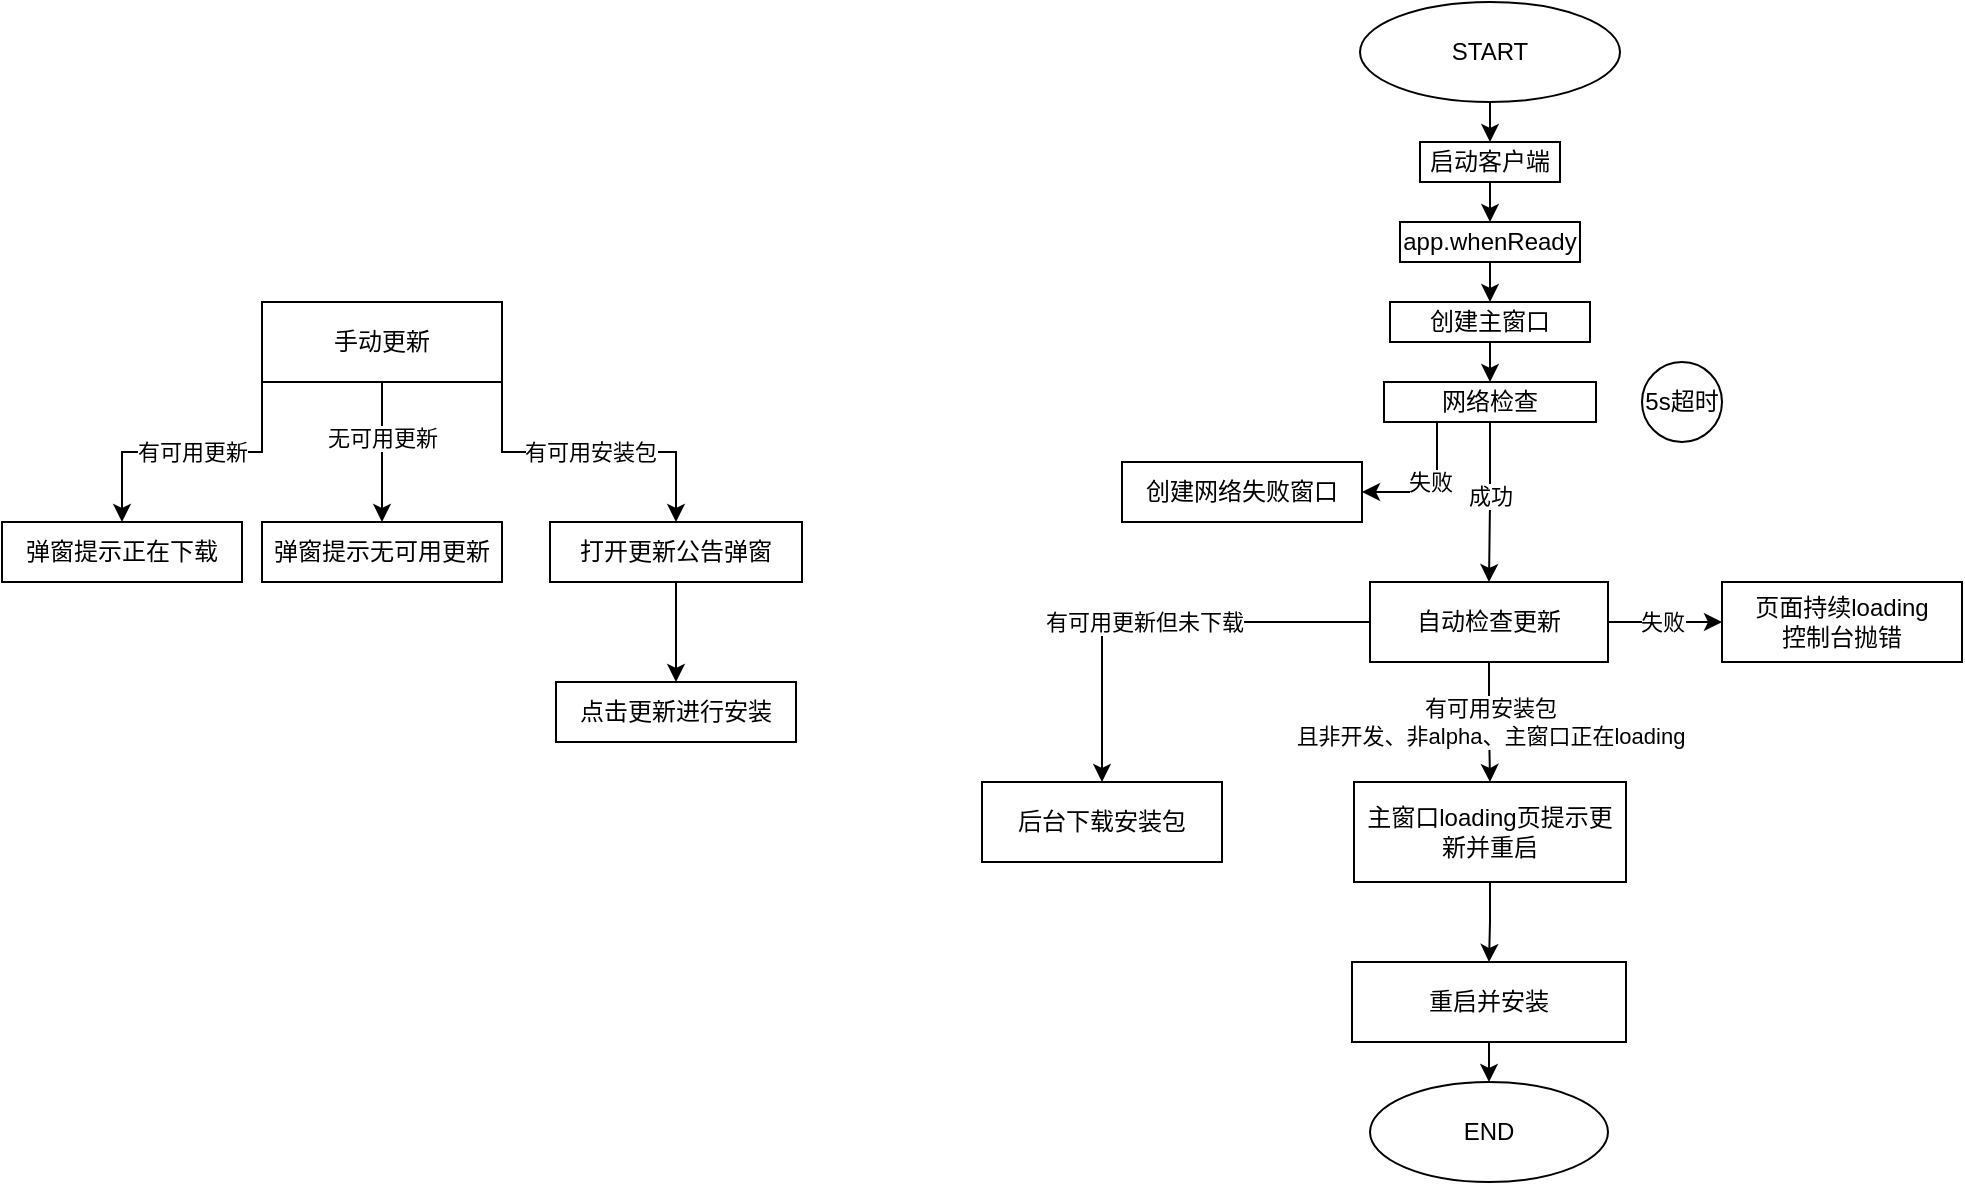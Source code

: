 <mxfile version="15.8.6" type="github">
  <diagram id="rtSKEHpf5WRKn2_HUACv" name="Page-1">
    <mxGraphModel dx="2253" dy="794" grid="1" gridSize="10" guides="1" tooltips="1" connect="1" arrows="1" fold="1" page="1" pageScale="1" pageWidth="827" pageHeight="1169" math="0" shadow="0">
      <root>
        <mxCell id="0" />
        <mxCell id="1" parent="0" />
        <mxCell id="ekHI2hOnQyqiBqzyQCsl-37" style="edgeStyle=orthogonalEdgeStyle;rounded=0;orthogonalLoop=1;jettySize=auto;html=1;exitX=0.5;exitY=1;exitDx=0;exitDy=0;entryX=0.5;entryY=0;entryDx=0;entryDy=0;" edge="1" parent="1" source="ekHI2hOnQyqiBqzyQCsl-1" target="ekHI2hOnQyqiBqzyQCsl-2">
          <mxGeometry relative="1" as="geometry" />
        </mxCell>
        <mxCell id="ekHI2hOnQyqiBqzyQCsl-1" value="启动客户端" style="rounded=0;whiteSpace=wrap;html=1;" vertex="1" parent="1">
          <mxGeometry x="529" y="140" width="70" height="20" as="geometry" />
        </mxCell>
        <mxCell id="ekHI2hOnQyqiBqzyQCsl-38" style="edgeStyle=orthogonalEdgeStyle;rounded=0;orthogonalLoop=1;jettySize=auto;html=1;exitX=0.5;exitY=1;exitDx=0;exitDy=0;entryX=0.5;entryY=0;entryDx=0;entryDy=0;" edge="1" parent="1" source="ekHI2hOnQyqiBqzyQCsl-2" target="ekHI2hOnQyqiBqzyQCsl-3">
          <mxGeometry relative="1" as="geometry" />
        </mxCell>
        <mxCell id="ekHI2hOnQyqiBqzyQCsl-2" value="app.whenReady" style="rounded=0;whiteSpace=wrap;html=1;" vertex="1" parent="1">
          <mxGeometry x="519" y="180" width="90" height="20" as="geometry" />
        </mxCell>
        <mxCell id="ekHI2hOnQyqiBqzyQCsl-39" style="edgeStyle=orthogonalEdgeStyle;rounded=0;orthogonalLoop=1;jettySize=auto;html=1;exitX=0.5;exitY=1;exitDx=0;exitDy=0;entryX=0.5;entryY=0;entryDx=0;entryDy=0;" edge="1" parent="1" source="ekHI2hOnQyqiBqzyQCsl-3" target="ekHI2hOnQyqiBqzyQCsl-4">
          <mxGeometry relative="1" as="geometry" />
        </mxCell>
        <mxCell id="ekHI2hOnQyqiBqzyQCsl-3" value="创建主窗口" style="rounded=0;whiteSpace=wrap;html=1;" vertex="1" parent="1">
          <mxGeometry x="514" y="220" width="100" height="20" as="geometry" />
        </mxCell>
        <mxCell id="ekHI2hOnQyqiBqzyQCsl-9" style="edgeStyle=orthogonalEdgeStyle;rounded=0;orthogonalLoop=1;jettySize=auto;html=1;exitX=0.25;exitY=1;exitDx=0;exitDy=0;entryX=1;entryY=0.5;entryDx=0;entryDy=0;" edge="1" parent="1" source="ekHI2hOnQyqiBqzyQCsl-4" target="ekHI2hOnQyqiBqzyQCsl-5">
          <mxGeometry relative="1" as="geometry" />
        </mxCell>
        <mxCell id="ekHI2hOnQyqiBqzyQCsl-13" value="失败" style="edgeLabel;html=1;align=center;verticalAlign=middle;resizable=0;points=[];" vertex="1" connectable="0" parent="ekHI2hOnQyqiBqzyQCsl-9">
          <mxGeometry x="-0.172" y="-4" relative="1" as="geometry">
            <mxPoint as="offset" />
          </mxGeometry>
        </mxCell>
        <mxCell id="ekHI2hOnQyqiBqzyQCsl-12" style="edgeStyle=orthogonalEdgeStyle;rounded=0;orthogonalLoop=1;jettySize=auto;html=1;exitX=0.5;exitY=1;exitDx=0;exitDy=0;entryX=0.5;entryY=0;entryDx=0;entryDy=0;" edge="1" parent="1" source="ekHI2hOnQyqiBqzyQCsl-4" target="ekHI2hOnQyqiBqzyQCsl-11">
          <mxGeometry relative="1" as="geometry" />
        </mxCell>
        <mxCell id="ekHI2hOnQyqiBqzyQCsl-14" value="成功" style="edgeLabel;html=1;align=center;verticalAlign=middle;resizable=0;points=[];" vertex="1" connectable="0" parent="ekHI2hOnQyqiBqzyQCsl-12">
          <mxGeometry x="-0.081" relative="1" as="geometry">
            <mxPoint as="offset" />
          </mxGeometry>
        </mxCell>
        <mxCell id="ekHI2hOnQyqiBqzyQCsl-4" value="网络检查" style="rounded=0;whiteSpace=wrap;html=1;" vertex="1" parent="1">
          <mxGeometry x="511" y="260" width="106" height="20" as="geometry" />
        </mxCell>
        <mxCell id="ekHI2hOnQyqiBqzyQCsl-5" value="创建网络失败窗口" style="rounded=0;whiteSpace=wrap;html=1;" vertex="1" parent="1">
          <mxGeometry x="380" y="300" width="120" height="30" as="geometry" />
        </mxCell>
        <mxCell id="ekHI2hOnQyqiBqzyQCsl-8" value="5s超时" style="ellipse;whiteSpace=wrap;html=1;aspect=fixed;" vertex="1" parent="1">
          <mxGeometry x="640" y="250" width="40" height="40" as="geometry" />
        </mxCell>
        <mxCell id="ekHI2hOnQyqiBqzyQCsl-16" style="edgeStyle=orthogonalEdgeStyle;rounded=0;orthogonalLoop=1;jettySize=auto;html=1;exitX=1;exitY=0.5;exitDx=0;exitDy=0;entryX=0;entryY=0.5;entryDx=0;entryDy=0;" edge="1" parent="1" source="ekHI2hOnQyqiBqzyQCsl-11" target="ekHI2hOnQyqiBqzyQCsl-15">
          <mxGeometry relative="1" as="geometry" />
        </mxCell>
        <mxCell id="ekHI2hOnQyqiBqzyQCsl-17" value="失败" style="edgeLabel;html=1;align=center;verticalAlign=middle;resizable=0;points=[];" vertex="1" connectable="0" parent="ekHI2hOnQyqiBqzyQCsl-16">
          <mxGeometry x="-0.298" relative="1" as="geometry">
            <mxPoint x="7" as="offset" />
          </mxGeometry>
        </mxCell>
        <mxCell id="ekHI2hOnQyqiBqzyQCsl-29" value="有可用安装包&lt;br&gt;且非开发、非alpha、主窗口正在loading" style="edgeStyle=orthogonalEdgeStyle;rounded=0;orthogonalLoop=1;jettySize=auto;html=1;exitX=0.5;exitY=1;exitDx=0;exitDy=0;entryX=0.5;entryY=0;entryDx=0;entryDy=0;" edge="1" parent="1" source="ekHI2hOnQyqiBqzyQCsl-11" target="ekHI2hOnQyqiBqzyQCsl-28">
          <mxGeometry relative="1" as="geometry">
            <Array as="points">
              <mxPoint x="564" y="430" />
              <mxPoint x="564" y="430" />
            </Array>
          </mxGeometry>
        </mxCell>
        <mxCell id="ekHI2hOnQyqiBqzyQCsl-70" style="edgeStyle=orthogonalEdgeStyle;rounded=0;orthogonalLoop=1;jettySize=auto;html=1;exitX=0;exitY=0.5;exitDx=0;exitDy=0;entryX=0.5;entryY=0;entryDx=0;entryDy=0;" edge="1" parent="1" source="ekHI2hOnQyqiBqzyQCsl-11" target="ekHI2hOnQyqiBqzyQCsl-69">
          <mxGeometry relative="1" as="geometry" />
        </mxCell>
        <mxCell id="ekHI2hOnQyqiBqzyQCsl-71" value="有可用更新但未下载" style="edgeLabel;html=1;align=center;verticalAlign=middle;resizable=0;points=[];" vertex="1" connectable="0" parent="ekHI2hOnQyqiBqzyQCsl-70">
          <mxGeometry x="0.056" relative="1" as="geometry">
            <mxPoint as="offset" />
          </mxGeometry>
        </mxCell>
        <mxCell id="ekHI2hOnQyqiBqzyQCsl-11" value="自动检查更新" style="rounded=0;whiteSpace=wrap;html=1;" vertex="1" parent="1">
          <mxGeometry x="504" y="360" width="119" height="40" as="geometry" />
        </mxCell>
        <mxCell id="ekHI2hOnQyqiBqzyQCsl-15" value="页面持续loading&lt;br&gt;控制台抛错" style="rounded=0;whiteSpace=wrap;html=1;" vertex="1" parent="1">
          <mxGeometry x="680" y="360" width="120" height="40" as="geometry" />
        </mxCell>
        <mxCell id="ekHI2hOnQyqiBqzyQCsl-24" value="有可用更新" style="edgeStyle=orthogonalEdgeStyle;rounded=0;orthogonalLoop=1;jettySize=auto;html=1;exitX=0;exitY=1;exitDx=0;exitDy=0;entryX=0.5;entryY=0;entryDx=0;entryDy=0;" edge="1" parent="1" source="ekHI2hOnQyqiBqzyQCsl-22" target="ekHI2hOnQyqiBqzyQCsl-23">
          <mxGeometry relative="1" as="geometry">
            <mxPoint x="-70" y="320" as="targetPoint" />
          </mxGeometry>
        </mxCell>
        <mxCell id="ekHI2hOnQyqiBqzyQCsl-26" style="edgeStyle=orthogonalEdgeStyle;rounded=0;orthogonalLoop=1;jettySize=auto;html=1;exitX=0.5;exitY=1;exitDx=0;exitDy=0;entryX=0.5;entryY=0;entryDx=0;entryDy=0;" edge="1" parent="1" source="ekHI2hOnQyqiBqzyQCsl-22" target="ekHI2hOnQyqiBqzyQCsl-25">
          <mxGeometry relative="1" as="geometry" />
        </mxCell>
        <mxCell id="ekHI2hOnQyqiBqzyQCsl-27" value="无可用更新" style="edgeLabel;html=1;align=center;verticalAlign=middle;resizable=0;points=[];" vertex="1" connectable="0" parent="ekHI2hOnQyqiBqzyQCsl-26">
          <mxGeometry x="-0.2" relative="1" as="geometry">
            <mxPoint as="offset" />
          </mxGeometry>
        </mxCell>
        <mxCell id="ekHI2hOnQyqiBqzyQCsl-66" value="有可用安装包" style="edgeStyle=orthogonalEdgeStyle;rounded=0;orthogonalLoop=1;jettySize=auto;html=1;exitX=1;exitY=1;exitDx=0;exitDy=0;entryX=0.5;entryY=0;entryDx=0;entryDy=0;" edge="1" parent="1" source="ekHI2hOnQyqiBqzyQCsl-22" target="ekHI2hOnQyqiBqzyQCsl-65">
          <mxGeometry relative="1" as="geometry" />
        </mxCell>
        <mxCell id="ekHI2hOnQyqiBqzyQCsl-22" value="手动更新" style="rounded=0;whiteSpace=wrap;html=1;" vertex="1" parent="1">
          <mxGeometry x="-50" y="220" width="120" height="40" as="geometry" />
        </mxCell>
        <mxCell id="ekHI2hOnQyqiBqzyQCsl-23" value="弹窗提示正在下载" style="rounded=0;whiteSpace=wrap;html=1;" vertex="1" parent="1">
          <mxGeometry x="-180" y="330" width="120" height="30" as="geometry" />
        </mxCell>
        <mxCell id="ekHI2hOnQyqiBqzyQCsl-25" value="弹窗提示无可用更新" style="rounded=0;whiteSpace=wrap;html=1;" vertex="1" parent="1">
          <mxGeometry x="-50" y="330" width="120" height="30" as="geometry" />
        </mxCell>
        <mxCell id="ekHI2hOnQyqiBqzyQCsl-31" style="edgeStyle=orthogonalEdgeStyle;rounded=0;orthogonalLoop=1;jettySize=auto;html=1;exitX=0.5;exitY=1;exitDx=0;exitDy=0;entryX=0.5;entryY=0;entryDx=0;entryDy=0;" edge="1" parent="1" source="ekHI2hOnQyqiBqzyQCsl-28" target="ekHI2hOnQyqiBqzyQCsl-30">
          <mxGeometry relative="1" as="geometry" />
        </mxCell>
        <mxCell id="ekHI2hOnQyqiBqzyQCsl-28" value="主窗口loading页提示更新并重启" style="rounded=0;whiteSpace=wrap;html=1;" vertex="1" parent="1">
          <mxGeometry x="496" y="460" width="136" height="50" as="geometry" />
        </mxCell>
        <mxCell id="ekHI2hOnQyqiBqzyQCsl-34" style="edgeStyle=orthogonalEdgeStyle;rounded=0;orthogonalLoop=1;jettySize=auto;html=1;exitX=0.5;exitY=1;exitDx=0;exitDy=0;entryX=0.5;entryY=0;entryDx=0;entryDy=0;" edge="1" parent="1" source="ekHI2hOnQyqiBqzyQCsl-30" target="ekHI2hOnQyqiBqzyQCsl-33">
          <mxGeometry relative="1" as="geometry" />
        </mxCell>
        <mxCell id="ekHI2hOnQyqiBqzyQCsl-30" value="重启并安装" style="rounded=0;whiteSpace=wrap;html=1;" vertex="1" parent="1">
          <mxGeometry x="495" y="550" width="137" height="40" as="geometry" />
        </mxCell>
        <mxCell id="ekHI2hOnQyqiBqzyQCsl-33" value="END" style="ellipse;whiteSpace=wrap;html=1;" vertex="1" parent="1">
          <mxGeometry x="504" y="610" width="119" height="50" as="geometry" />
        </mxCell>
        <mxCell id="ekHI2hOnQyqiBqzyQCsl-36" style="edgeStyle=orthogonalEdgeStyle;rounded=0;orthogonalLoop=1;jettySize=auto;html=1;exitX=0.5;exitY=1;exitDx=0;exitDy=0;entryX=0.5;entryY=0;entryDx=0;entryDy=0;" edge="1" parent="1" source="ekHI2hOnQyqiBqzyQCsl-35" target="ekHI2hOnQyqiBqzyQCsl-1">
          <mxGeometry relative="1" as="geometry" />
        </mxCell>
        <mxCell id="ekHI2hOnQyqiBqzyQCsl-35" value="START" style="ellipse;whiteSpace=wrap;html=1;" vertex="1" parent="1">
          <mxGeometry x="499" y="70" width="130" height="50" as="geometry" />
        </mxCell>
        <mxCell id="ekHI2hOnQyqiBqzyQCsl-68" style="edgeStyle=orthogonalEdgeStyle;rounded=0;orthogonalLoop=1;jettySize=auto;html=1;exitX=0.5;exitY=1;exitDx=0;exitDy=0;entryX=0.5;entryY=0;entryDx=0;entryDy=0;" edge="1" parent="1" source="ekHI2hOnQyqiBqzyQCsl-65" target="ekHI2hOnQyqiBqzyQCsl-67">
          <mxGeometry relative="1" as="geometry" />
        </mxCell>
        <mxCell id="ekHI2hOnQyqiBqzyQCsl-65" value="打开更新公告弹窗" style="rounded=0;whiteSpace=wrap;html=1;" vertex="1" parent="1">
          <mxGeometry x="94" y="330" width="126" height="30" as="geometry" />
        </mxCell>
        <mxCell id="ekHI2hOnQyqiBqzyQCsl-67" value="点击更新进行安装" style="rounded=0;whiteSpace=wrap;html=1;" vertex="1" parent="1">
          <mxGeometry x="97" y="410" width="120" height="30" as="geometry" />
        </mxCell>
        <mxCell id="ekHI2hOnQyqiBqzyQCsl-69" value="后台下载安装包" style="rounded=0;whiteSpace=wrap;html=1;" vertex="1" parent="1">
          <mxGeometry x="310" y="460" width="120" height="40" as="geometry" />
        </mxCell>
      </root>
    </mxGraphModel>
  </diagram>
</mxfile>
